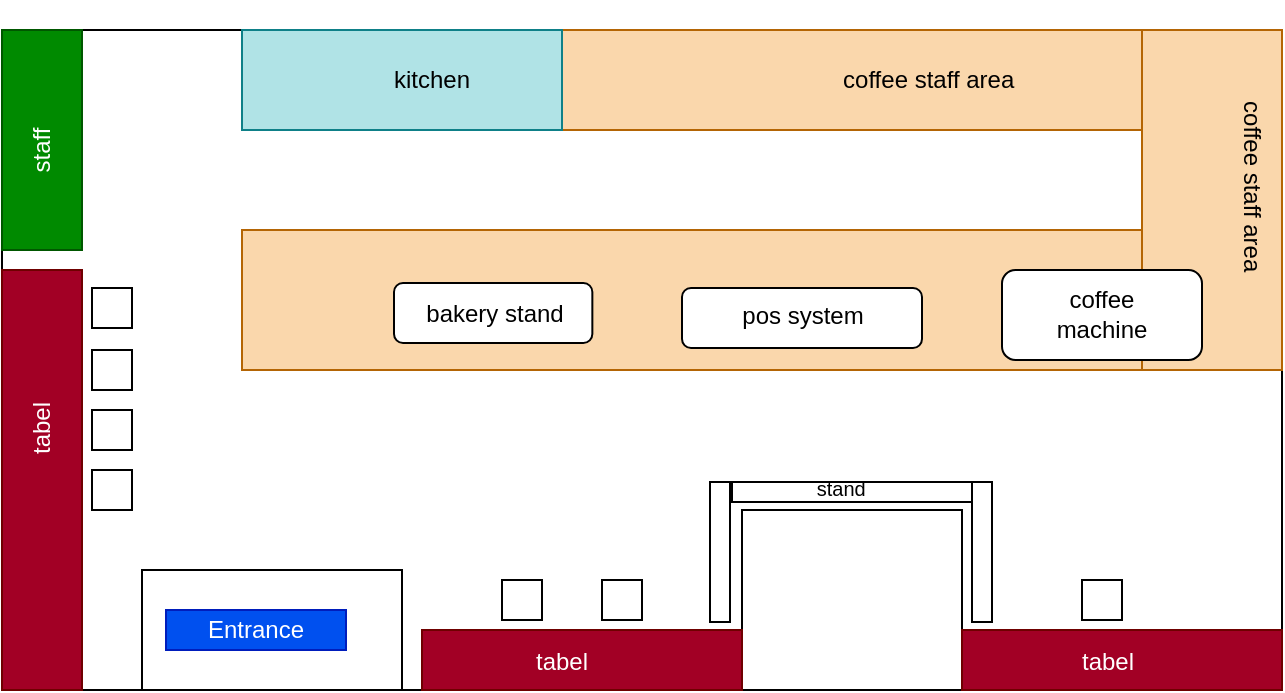 <mxfile version="14.4.9" type="github">
  <diagram id="ifRQwkW7oT9Itc5MFCcN" name="Page-1">
    <mxGraphModel dx="815" dy="454" grid="1" gridSize="10" guides="1" tooltips="1" connect="1" arrows="1" fold="1" page="1" pageScale="1" pageWidth="850" pageHeight="1100" math="0" shadow="0">
      <root>
        <mxCell id="0" />
        <mxCell id="1" parent="0" />
        <mxCell id="bJwIXZfq5w23qAXPM63_-2" value="" style="rounded=0;whiteSpace=wrap;html=1;fillColor=none;" vertex="1" parent="1">
          <mxGeometry x="80" y="80" width="640" height="330" as="geometry" />
        </mxCell>
        <mxCell id="bJwIXZfq5w23qAXPM63_-3" value="" style="rounded=0;whiteSpace=wrap;html=1;" vertex="1" parent="1">
          <mxGeometry x="450" y="320" width="110" height="90" as="geometry" />
        </mxCell>
        <mxCell id="bJwIXZfq5w23qAXPM63_-4" value="" style="rounded=0;whiteSpace=wrap;html=1;" vertex="1" parent="1">
          <mxGeometry x="150" y="350" width="130" height="60" as="geometry" />
        </mxCell>
        <mxCell id="bJwIXZfq5w23qAXPM63_-5" value="" style="rounded=0;whiteSpace=wrap;html=1;fillColor=#a20025;strokeColor=#6F0000;fontColor=#ffffff;" vertex="1" parent="1">
          <mxGeometry x="560" y="380" width="160" height="30" as="geometry" />
        </mxCell>
        <mxCell id="bJwIXZfq5w23qAXPM63_-6" value="" style="rounded=0;whiteSpace=wrap;html=1;fillColor=#fad7ac;strokeColor=#b46504;" vertex="1" parent="1">
          <mxGeometry x="360" y="80" width="290" height="50" as="geometry" />
        </mxCell>
        <mxCell id="bJwIXZfq5w23qAXPM63_-7" value="" style="rounded=0;whiteSpace=wrap;html=1;fillColor=#fad7ac;strokeColor=#b46504;" vertex="1" parent="1">
          <mxGeometry x="200" y="180" width="450" height="70" as="geometry" />
        </mxCell>
        <mxCell id="bJwIXZfq5w23qAXPM63_-8" value="" style="rounded=0;whiteSpace=wrap;html=1;fillColor=#fad7ac;strokeColor=#b46504;" vertex="1" parent="1">
          <mxGeometry x="650" y="80" width="70" height="170" as="geometry" />
        </mxCell>
        <mxCell id="bJwIXZfq5w23qAXPM63_-10" value="Entrance" style="text;html=1;strokeColor=#001DBC;fillColor=#0050ef;align=center;verticalAlign=middle;whiteSpace=wrap;rounded=0;fontColor=#ffffff;" vertex="1" parent="1">
          <mxGeometry x="162" y="370" width="90" height="20" as="geometry" />
        </mxCell>
        <mxCell id="bJwIXZfq5w23qAXPM63_-11" value="" style="rounded=0;whiteSpace=wrap;html=1;" vertex="1" parent="1">
          <mxGeometry x="620" y="355" width="20" height="20" as="geometry" />
        </mxCell>
        <mxCell id="bJwIXZfq5w23qAXPM63_-12" value="" style="rounded=0;whiteSpace=wrap;html=1;fillColor=#a20025;strokeColor=#6F0000;fontColor=#ffffff;" vertex="1" parent="1">
          <mxGeometry x="80" y="200" width="40" height="210" as="geometry" />
        </mxCell>
        <mxCell id="bJwIXZfq5w23qAXPM63_-13" value="&lt;font color=&quot;#ffffff&quot;&gt;tabel&lt;/font&gt;" style="text;html=1;strokeColor=none;fillColor=none;align=center;verticalAlign=middle;whiteSpace=wrap;rounded=0;rotation=-90;" vertex="1" parent="1">
          <mxGeometry x="80" y="269" width="40" height="20" as="geometry" />
        </mxCell>
        <mxCell id="bJwIXZfq5w23qAXPM63_-17" value="" style="rounded=0;whiteSpace=wrap;html=1;fillColor=#b0e3e6;strokeColor=#0e8088;" vertex="1" parent="1">
          <mxGeometry x="200" y="80" width="160" height="50" as="geometry" />
        </mxCell>
        <mxCell id="bJwIXZfq5w23qAXPM63_-18" value="kitchen" style="text;html=1;strokeColor=none;fillColor=none;align=center;verticalAlign=middle;whiteSpace=wrap;rounded=0;" vertex="1" parent="1">
          <mxGeometry x="240" y="95" width="110" height="20" as="geometry" />
        </mxCell>
        <mxCell id="bJwIXZfq5w23qAXPM63_-24" value="" style="group" vertex="1" connectable="0" parent="1">
          <mxGeometry x="420" y="209" width="120" height="30" as="geometry" />
        </mxCell>
        <mxCell id="bJwIXZfq5w23qAXPM63_-20" value="" style="rounded=1;whiteSpace=wrap;html=1;" vertex="1" parent="bJwIXZfq5w23qAXPM63_-24">
          <mxGeometry width="120" height="30" as="geometry" />
        </mxCell>
        <mxCell id="bJwIXZfq5w23qAXPM63_-21" value="pos system" style="text;html=1;strokeColor=none;fillColor=none;align=center;verticalAlign=middle;whiteSpace=wrap;rounded=0;" vertex="1" parent="bJwIXZfq5w23qAXPM63_-24">
          <mxGeometry x="8.571" y="3.5" width="102.857" height="20" as="geometry" />
        </mxCell>
        <mxCell id="bJwIXZfq5w23qAXPM63_-25" value="" style="group" vertex="1" connectable="0" parent="1">
          <mxGeometry x="580" y="200" width="100" height="45" as="geometry" />
        </mxCell>
        <mxCell id="bJwIXZfq5w23qAXPM63_-15" value="" style="rounded=1;whiteSpace=wrap;html=1;" vertex="1" parent="bJwIXZfq5w23qAXPM63_-25">
          <mxGeometry width="100" height="45" as="geometry" />
        </mxCell>
        <mxCell id="bJwIXZfq5w23qAXPM63_-16" value="coffee machine" style="text;html=1;strokeColor=none;fillColor=none;align=center;verticalAlign=middle;whiteSpace=wrap;rounded=0;" vertex="1" parent="bJwIXZfq5w23qAXPM63_-25">
          <mxGeometry x="10" y="9" width="80" height="25" as="geometry" />
        </mxCell>
        <mxCell id="bJwIXZfq5w23qAXPM63_-26" value="" style="group" vertex="1" connectable="0" parent="1">
          <mxGeometry x="276" y="206.5" width="100" height="30" as="geometry" />
        </mxCell>
        <mxCell id="bJwIXZfq5w23qAXPM63_-22" value="" style="rounded=1;whiteSpace=wrap;html=1;" vertex="1" parent="bJwIXZfq5w23qAXPM63_-26">
          <mxGeometry width="99.174" height="30" as="geometry" />
        </mxCell>
        <mxCell id="bJwIXZfq5w23qAXPM63_-23" value="bakery stand" style="text;html=1;strokeColor=none;fillColor=none;align=center;verticalAlign=middle;whiteSpace=wrap;rounded=0;" vertex="1" parent="bJwIXZfq5w23qAXPM63_-26">
          <mxGeometry x="0.826" y="5.5" width="99.174" height="20" as="geometry" />
        </mxCell>
        <mxCell id="bJwIXZfq5w23qAXPM63_-27" value="" style="rounded=0;whiteSpace=wrap;html=1;fillColor=#008a00;strokeColor=#005700;fontColor=#ffffff;" vertex="1" parent="1">
          <mxGeometry x="80" y="80" width="40" height="110" as="geometry" />
        </mxCell>
        <mxCell id="bJwIXZfq5w23qAXPM63_-28" value="&lt;font color=&quot;#ffffff&quot;&gt;staff&lt;/font&gt;" style="text;html=1;strokeColor=none;fillColor=none;align=center;verticalAlign=middle;whiteSpace=wrap;rounded=0;rotation=-90;" vertex="1" parent="1">
          <mxGeometry x="80" y="130" width="40" height="20" as="geometry" />
        </mxCell>
        <mxCell id="bJwIXZfq5w23qAXPM63_-29" value="coffee staff area&amp;nbsp;" style="text;html=1;strokeColor=none;fillColor=none;align=center;verticalAlign=middle;whiteSpace=wrap;rounded=0;" vertex="1" parent="1">
          <mxGeometry x="450" y="95" width="190" height="20" as="geometry" />
        </mxCell>
        <mxCell id="bJwIXZfq5w23qAXPM63_-30" value="coffee staff area&amp;nbsp;" style="text;html=1;strokeColor=none;fillColor=none;align=center;verticalAlign=middle;whiteSpace=wrap;rounded=0;rotation=90;" vertex="1" parent="1">
          <mxGeometry x="610" y="150" width="190" height="20" as="geometry" />
        </mxCell>
        <mxCell id="bJwIXZfq5w23qAXPM63_-31" value="" style="rounded=0;whiteSpace=wrap;html=1;" vertex="1" parent="1">
          <mxGeometry x="125" y="209" width="20" height="20" as="geometry" />
        </mxCell>
        <mxCell id="bJwIXZfq5w23qAXPM63_-32" value="" style="rounded=0;whiteSpace=wrap;html=1;" vertex="1" parent="1">
          <mxGeometry x="125" y="240" width="20" height="20" as="geometry" />
        </mxCell>
        <mxCell id="bJwIXZfq5w23qAXPM63_-33" value="" style="rounded=0;whiteSpace=wrap;html=1;" vertex="1" parent="1">
          <mxGeometry x="125" y="270" width="20" height="20" as="geometry" />
        </mxCell>
        <mxCell id="bJwIXZfq5w23qAXPM63_-34" value="" style="rounded=0;whiteSpace=wrap;html=1;" vertex="1" parent="1">
          <mxGeometry x="125" y="300" width="20" height="20" as="geometry" />
        </mxCell>
        <mxCell id="bJwIXZfq5w23qAXPM63_-35" value="&lt;font color=&quot;#ffffff&quot;&gt;tabel&lt;/font&gt;" style="text;html=1;strokeColor=none;fillColor=none;align=center;verticalAlign=middle;whiteSpace=wrap;rounded=0;rotation=0;" vertex="1" parent="1">
          <mxGeometry x="613" y="386" width="40" height="20" as="geometry" />
        </mxCell>
        <mxCell id="bJwIXZfq5w23qAXPM63_-36" value="" style="rounded=0;whiteSpace=wrap;html=1;fillColor=#a20025;strokeColor=#6F0000;fontColor=#ffffff;" vertex="1" parent="1">
          <mxGeometry x="290" y="380" width="160" height="30" as="geometry" />
        </mxCell>
        <mxCell id="bJwIXZfq5w23qAXPM63_-37" value="&lt;font color=&quot;#ffffff&quot;&gt;tabel&lt;/font&gt;" style="text;html=1;strokeColor=none;fillColor=none;align=center;verticalAlign=middle;whiteSpace=wrap;rounded=0;rotation=0;" vertex="1" parent="1">
          <mxGeometry x="340" y="386" width="40" height="20" as="geometry" />
        </mxCell>
        <mxCell id="bJwIXZfq5w23qAXPM63_-38" value="" style="rounded=0;whiteSpace=wrap;html=1;" vertex="1" parent="1">
          <mxGeometry x="330" y="355" width="20" height="20" as="geometry" />
        </mxCell>
        <mxCell id="bJwIXZfq5w23qAXPM63_-39" value="" style="rounded=0;whiteSpace=wrap;html=1;" vertex="1" parent="1">
          <mxGeometry x="380" y="355" width="20" height="20" as="geometry" />
        </mxCell>
        <mxCell id="bJwIXZfq5w23qAXPM63_-40" value="" style="rounded=0;whiteSpace=wrap;html=1;" vertex="1" parent="1">
          <mxGeometry x="445" y="306" width="120" height="10" as="geometry" />
        </mxCell>
        <mxCell id="bJwIXZfq5w23qAXPM63_-41" value="" style="rounded=0;whiteSpace=wrap;html=1;rotation=90;" vertex="1" parent="1">
          <mxGeometry x="535" y="336" width="70" height="10" as="geometry" />
        </mxCell>
        <mxCell id="bJwIXZfq5w23qAXPM63_-43" value="" style="rounded=0;whiteSpace=wrap;html=1;rotation=90;" vertex="1" parent="1">
          <mxGeometry x="404" y="336" width="70" height="10" as="geometry" />
        </mxCell>
        <mxCell id="bJwIXZfq5w23qAXPM63_-44" value="&lt;font style=&quot;font-size: 10px&quot;&gt;stand&amp;nbsp;&lt;/font&gt;" style="text;html=1;strokeColor=none;fillColor=none;align=center;verticalAlign=middle;whiteSpace=wrap;rounded=0;" vertex="1" parent="1">
          <mxGeometry x="481" y="304.5" width="40" height="9" as="geometry" />
        </mxCell>
      </root>
    </mxGraphModel>
  </diagram>
</mxfile>
